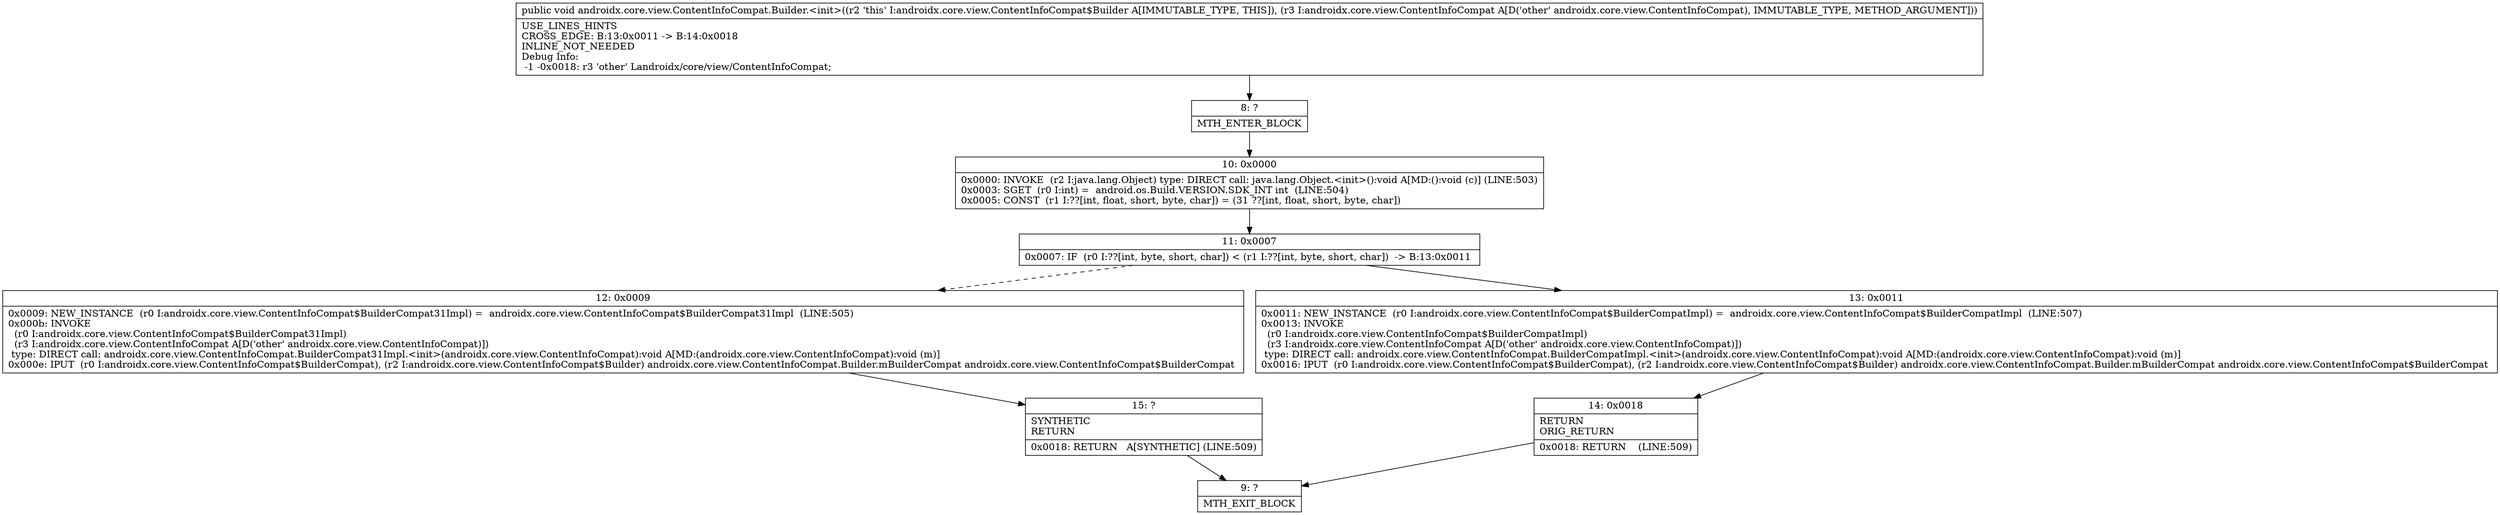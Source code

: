 digraph "CFG forandroidx.core.view.ContentInfoCompat.Builder.\<init\>(Landroidx\/core\/view\/ContentInfoCompat;)V" {
Node_8 [shape=record,label="{8\:\ ?|MTH_ENTER_BLOCK\l}"];
Node_10 [shape=record,label="{10\:\ 0x0000|0x0000: INVOKE  (r2 I:java.lang.Object) type: DIRECT call: java.lang.Object.\<init\>():void A[MD:():void (c)] (LINE:503)\l0x0003: SGET  (r0 I:int) =  android.os.Build.VERSION.SDK_INT int  (LINE:504)\l0x0005: CONST  (r1 I:??[int, float, short, byte, char]) = (31 ??[int, float, short, byte, char]) \l}"];
Node_11 [shape=record,label="{11\:\ 0x0007|0x0007: IF  (r0 I:??[int, byte, short, char]) \< (r1 I:??[int, byte, short, char])  \-\> B:13:0x0011 \l}"];
Node_12 [shape=record,label="{12\:\ 0x0009|0x0009: NEW_INSTANCE  (r0 I:androidx.core.view.ContentInfoCompat$BuilderCompat31Impl) =  androidx.core.view.ContentInfoCompat$BuilderCompat31Impl  (LINE:505)\l0x000b: INVOKE  \l  (r0 I:androidx.core.view.ContentInfoCompat$BuilderCompat31Impl)\l  (r3 I:androidx.core.view.ContentInfoCompat A[D('other' androidx.core.view.ContentInfoCompat)])\l type: DIRECT call: androidx.core.view.ContentInfoCompat.BuilderCompat31Impl.\<init\>(androidx.core.view.ContentInfoCompat):void A[MD:(androidx.core.view.ContentInfoCompat):void (m)]\l0x000e: IPUT  (r0 I:androidx.core.view.ContentInfoCompat$BuilderCompat), (r2 I:androidx.core.view.ContentInfoCompat$Builder) androidx.core.view.ContentInfoCompat.Builder.mBuilderCompat androidx.core.view.ContentInfoCompat$BuilderCompat \l}"];
Node_15 [shape=record,label="{15\:\ ?|SYNTHETIC\lRETURN\l|0x0018: RETURN   A[SYNTHETIC] (LINE:509)\l}"];
Node_9 [shape=record,label="{9\:\ ?|MTH_EXIT_BLOCK\l}"];
Node_13 [shape=record,label="{13\:\ 0x0011|0x0011: NEW_INSTANCE  (r0 I:androidx.core.view.ContentInfoCompat$BuilderCompatImpl) =  androidx.core.view.ContentInfoCompat$BuilderCompatImpl  (LINE:507)\l0x0013: INVOKE  \l  (r0 I:androidx.core.view.ContentInfoCompat$BuilderCompatImpl)\l  (r3 I:androidx.core.view.ContentInfoCompat A[D('other' androidx.core.view.ContentInfoCompat)])\l type: DIRECT call: androidx.core.view.ContentInfoCompat.BuilderCompatImpl.\<init\>(androidx.core.view.ContentInfoCompat):void A[MD:(androidx.core.view.ContentInfoCompat):void (m)]\l0x0016: IPUT  (r0 I:androidx.core.view.ContentInfoCompat$BuilderCompat), (r2 I:androidx.core.view.ContentInfoCompat$Builder) androidx.core.view.ContentInfoCompat.Builder.mBuilderCompat androidx.core.view.ContentInfoCompat$BuilderCompat \l}"];
Node_14 [shape=record,label="{14\:\ 0x0018|RETURN\lORIG_RETURN\l|0x0018: RETURN    (LINE:509)\l}"];
MethodNode[shape=record,label="{public void androidx.core.view.ContentInfoCompat.Builder.\<init\>((r2 'this' I:androidx.core.view.ContentInfoCompat$Builder A[IMMUTABLE_TYPE, THIS]), (r3 I:androidx.core.view.ContentInfoCompat A[D('other' androidx.core.view.ContentInfoCompat), IMMUTABLE_TYPE, METHOD_ARGUMENT]))  | USE_LINES_HINTS\lCROSS_EDGE: B:13:0x0011 \-\> B:14:0x0018\lINLINE_NOT_NEEDED\lDebug Info:\l  \-1 \-0x0018: r3 'other' Landroidx\/core\/view\/ContentInfoCompat;\l}"];
MethodNode -> Node_8;Node_8 -> Node_10;
Node_10 -> Node_11;
Node_11 -> Node_12[style=dashed];
Node_11 -> Node_13;
Node_12 -> Node_15;
Node_15 -> Node_9;
Node_13 -> Node_14;
Node_14 -> Node_9;
}

